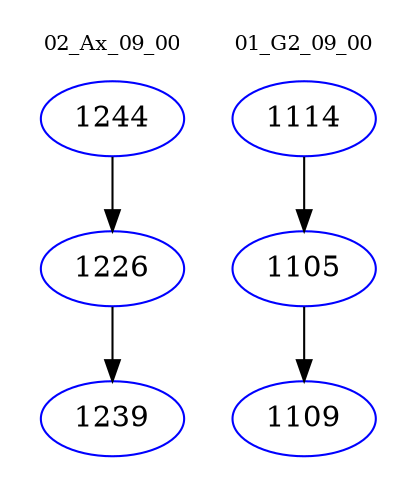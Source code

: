 digraph{
subgraph cluster_0 {
color = white
label = "02_Ax_09_00";
fontsize=10;
T0_1244 [label="1244", color="blue"]
T0_1244 -> T0_1226 [color="black"]
T0_1226 [label="1226", color="blue"]
T0_1226 -> T0_1239 [color="black"]
T0_1239 [label="1239", color="blue"]
}
subgraph cluster_1 {
color = white
label = "01_G2_09_00";
fontsize=10;
T1_1114 [label="1114", color="blue"]
T1_1114 -> T1_1105 [color="black"]
T1_1105 [label="1105", color="blue"]
T1_1105 -> T1_1109 [color="black"]
T1_1109 [label="1109", color="blue"]
}
}

